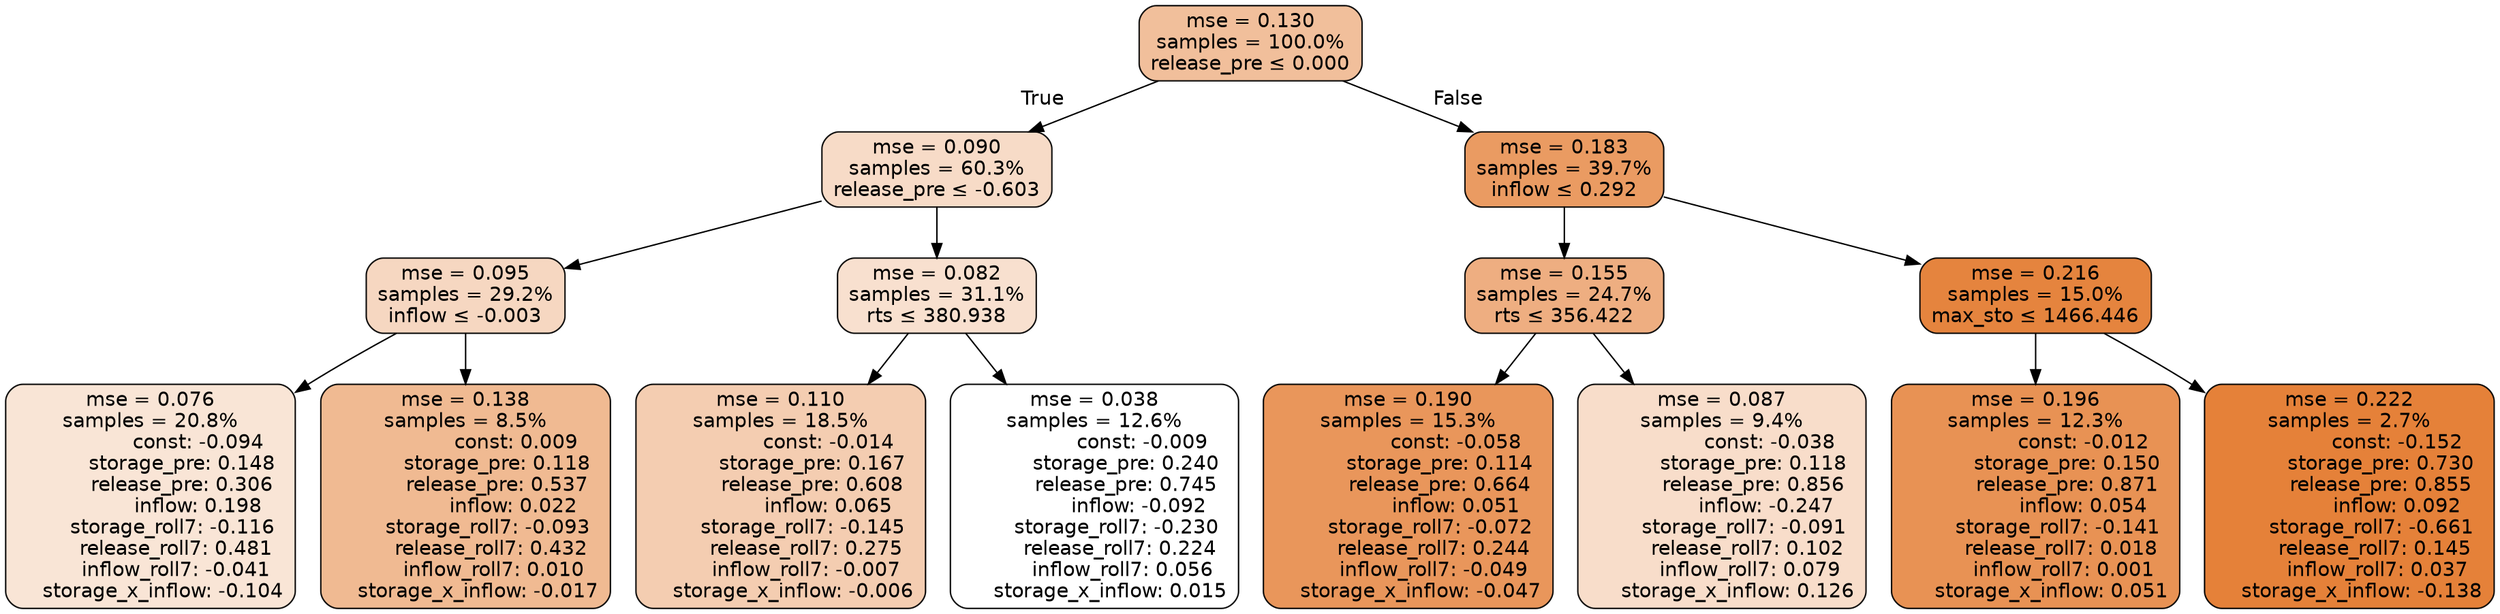 digraph tree {
bgcolor="transparent"
node [shape=rectangle, style="filled, rounded", color="black", fontname=helvetica] ;
edge [fontname=helvetica] ;
	"0" [label="mse = 0.130
samples = 100.0%
release_pre &le; 0.000", fillcolor="#f1bf9b"]
	"1" [label="mse = 0.090
samples = 60.3%
release_pre &le; -0.603", fillcolor="#f7dbc7"]
	"2" [label="mse = 0.095
samples = 29.2%
inflow &le; -0.003", fillcolor="#f6d7c1"]
	"3" [label="mse = 0.076
samples = 20.8%
               const: -0.094
          storage_pre: 0.148
          release_pre: 0.306
               inflow: 0.198
       storage_roll7: -0.116
        release_roll7: 0.481
        inflow_roll7: -0.041
    storage_x_inflow: -0.104", fillcolor="#f9e5d6"]
	"4" [label="mse = 0.138
samples = 8.5%
                const: 0.009
          storage_pre: 0.118
          release_pre: 0.537
               inflow: 0.022
       storage_roll7: -0.093
        release_roll7: 0.432
         inflow_roll7: 0.010
    storage_x_inflow: -0.017", fillcolor="#f0ba92"]
	"5" [label="mse = 0.082
samples = 31.1%
rts &le; 380.938", fillcolor="#f8e0cf"]
	"6" [label="mse = 0.110
samples = 18.5%
               const: -0.014
          storage_pre: 0.167
          release_pre: 0.608
               inflow: 0.065
       storage_roll7: -0.145
        release_roll7: 0.275
        inflow_roll7: -0.007
    storage_x_inflow: -0.006", fillcolor="#f4cdb1"]
	"7" [label="mse = 0.038
samples = 12.6%
               const: -0.009
          storage_pre: 0.240
          release_pre: 0.745
              inflow: -0.092
       storage_roll7: -0.230
        release_roll7: 0.224
         inflow_roll7: 0.056
     storage_x_inflow: 0.015", fillcolor="#ffffff"]
	"8" [label="mse = 0.183
samples = 39.7%
inflow &le; 0.292", fillcolor="#ea9b62"]
	"9" [label="mse = 0.155
samples = 24.7%
rts &le; 356.422", fillcolor="#eeae81"]
	"10" [label="mse = 0.190
samples = 15.3%
               const: -0.058
          storage_pre: 0.114
          release_pre: 0.664
               inflow: 0.051
       storage_roll7: -0.072
        release_roll7: 0.244
        inflow_roll7: -0.049
    storage_x_inflow: -0.047", fillcolor="#e9965b"]
	"11" [label="mse = 0.087
samples = 9.4%
               const: -0.038
          storage_pre: 0.118
          release_pre: 0.856
              inflow: -0.247
       storage_roll7: -0.091
        release_roll7: 0.102
         inflow_roll7: 0.079
     storage_x_inflow: 0.126", fillcolor="#f8ddca"]
	"12" [label="mse = 0.216
samples = 15.0%
max_sto &le; 1466.446", fillcolor="#e5843e"]
	"13" [label="mse = 0.196
samples = 12.3%
               const: -0.012
          storage_pre: 0.150
          release_pre: 0.871
               inflow: 0.054
       storage_roll7: -0.141
        release_roll7: 0.018
         inflow_roll7: 0.001
     storage_x_inflow: 0.051", fillcolor="#e89254"]
	"14" [label="mse = 0.222
samples = 2.7%
               const: -0.152
          storage_pre: 0.730
          release_pre: 0.855
               inflow: 0.092
       storage_roll7: -0.661
        release_roll7: 0.145
         inflow_roll7: 0.037
    storage_x_inflow: -0.138", fillcolor="#e58139"]

	"0" -> "1" [labeldistance=2.5, labelangle=45, headlabel="True"]
	"1" -> "2"
	"2" -> "3"
	"2" -> "4"
	"1" -> "5"
	"5" -> "6"
	"5" -> "7"
	"0" -> "8" [labeldistance=2.5, labelangle=-45, headlabel="False"]
	"8" -> "9"
	"9" -> "10"
	"9" -> "11"
	"8" -> "12"
	"12" -> "13"
	"12" -> "14"
}